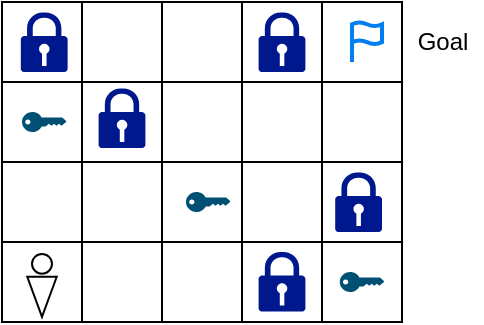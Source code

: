 <mxfile version="14.0.1" type="device"><diagram id="kmF_pJEIr8hIrxO4tc3G" name="Page-1"><mxGraphModel dx="1355" dy="776" grid="1" gridSize="10" guides="1" tooltips="1" connect="1" arrows="1" fold="1" page="1" pageScale="1" pageWidth="850" pageHeight="1100" math="0" shadow="0"><root><mxCell id="0"/><mxCell id="1" parent="0"/><mxCell id="devoJhWAQXbwX4SLZadi-1" value="" style="rounded=0;whiteSpace=wrap;html=1;" vertex="1" parent="1"><mxGeometry x="80" y="40" width="40" height="40" as="geometry"/></mxCell><mxCell id="devoJhWAQXbwX4SLZadi-2" value="" style="rounded=0;whiteSpace=wrap;html=1;" vertex="1" parent="1"><mxGeometry x="120" y="40" width="40" height="40" as="geometry"/></mxCell><mxCell id="devoJhWAQXbwX4SLZadi-3" value="" style="rounded=0;whiteSpace=wrap;html=1;" vertex="1" parent="1"><mxGeometry x="160" y="40" width="40" height="40" as="geometry"/></mxCell><mxCell id="devoJhWAQXbwX4SLZadi-4" value="" style="rounded=0;whiteSpace=wrap;html=1;" vertex="1" parent="1"><mxGeometry x="200" y="40" width="40" height="40" as="geometry"/></mxCell><mxCell id="devoJhWAQXbwX4SLZadi-5" value="" style="rounded=0;whiteSpace=wrap;html=1;" vertex="1" parent="1"><mxGeometry x="240" y="40" width="40" height="40" as="geometry"/></mxCell><mxCell id="devoJhWAQXbwX4SLZadi-6" value="" style="rounded=0;whiteSpace=wrap;html=1;" vertex="1" parent="1"><mxGeometry x="80" y="80" width="40" height="40" as="geometry"/></mxCell><mxCell id="devoJhWAQXbwX4SLZadi-7" value="" style="rounded=0;whiteSpace=wrap;html=1;" vertex="1" parent="1"><mxGeometry x="120" y="80" width="40" height="40" as="geometry"/></mxCell><mxCell id="devoJhWAQXbwX4SLZadi-8" value="" style="rounded=0;whiteSpace=wrap;html=1;" vertex="1" parent="1"><mxGeometry x="160" y="80" width="40" height="40" as="geometry"/></mxCell><mxCell id="devoJhWAQXbwX4SLZadi-9" value="" style="rounded=0;whiteSpace=wrap;html=1;" vertex="1" parent="1"><mxGeometry x="200" y="80" width="40" height="40" as="geometry"/></mxCell><mxCell id="devoJhWAQXbwX4SLZadi-10" value="" style="rounded=0;whiteSpace=wrap;html=1;" vertex="1" parent="1"><mxGeometry x="240" y="80" width="40" height="40" as="geometry"/></mxCell><mxCell id="devoJhWAQXbwX4SLZadi-11" value="" style="rounded=0;whiteSpace=wrap;html=1;" vertex="1" parent="1"><mxGeometry x="80" y="120" width="40" height="40" as="geometry"/></mxCell><mxCell id="devoJhWAQXbwX4SLZadi-12" value="" style="rounded=0;whiteSpace=wrap;html=1;" vertex="1" parent="1"><mxGeometry x="120" y="120" width="40" height="40" as="geometry"/></mxCell><mxCell id="devoJhWAQXbwX4SLZadi-13" value="" style="rounded=0;whiteSpace=wrap;html=1;" vertex="1" parent="1"><mxGeometry x="160" y="120" width="40" height="40" as="geometry"/></mxCell><mxCell id="devoJhWAQXbwX4SLZadi-14" value="" style="rounded=0;whiteSpace=wrap;html=1;" vertex="1" parent="1"><mxGeometry x="200" y="120" width="40" height="40" as="geometry"/></mxCell><mxCell id="devoJhWAQXbwX4SLZadi-15" value="" style="rounded=0;whiteSpace=wrap;html=1;" vertex="1" parent="1"><mxGeometry x="240" y="120" width="40" height="40" as="geometry"/></mxCell><mxCell id="devoJhWAQXbwX4SLZadi-16" value="" style="rounded=0;whiteSpace=wrap;html=1;" vertex="1" parent="1"><mxGeometry x="80" y="160" width="40" height="40" as="geometry"/></mxCell><mxCell id="devoJhWAQXbwX4SLZadi-17" value="" style="rounded=0;whiteSpace=wrap;html=1;" vertex="1" parent="1"><mxGeometry x="120" y="160" width="40" height="40" as="geometry"/></mxCell><mxCell id="devoJhWAQXbwX4SLZadi-18" value="" style="rounded=0;whiteSpace=wrap;html=1;" vertex="1" parent="1"><mxGeometry x="160" y="160" width="40" height="40" as="geometry"/></mxCell><mxCell id="devoJhWAQXbwX4SLZadi-19" value="" style="rounded=0;whiteSpace=wrap;html=1;" vertex="1" parent="1"><mxGeometry x="200" y="160" width="40" height="40" as="geometry"/></mxCell><mxCell id="devoJhWAQXbwX4SLZadi-20" value="" style="rounded=0;whiteSpace=wrap;html=1;" vertex="1" parent="1"><mxGeometry x="240" y="160" width="40" height="40" as="geometry"/></mxCell><mxCell id="devoJhWAQXbwX4SLZadi-22" value="" style="triangle;whiteSpace=wrap;html=1;rotation=90;" vertex="1" parent="1"><mxGeometry x="90" y="179.997" width="20" height="14.754" as="geometry"/></mxCell><mxCell id="devoJhWAQXbwX4SLZadi-21" value="" style="ellipse;whiteSpace=wrap;html=1;" vertex="1" parent="1"><mxGeometry x="95" y="166" width="10" height="9.836" as="geometry"/></mxCell><mxCell id="devoJhWAQXbwX4SLZadi-24" value="" style="points=[[0,0.5,0],[0.24,0,0],[0.5,0.28,0],[0.995,0.475,0],[0.5,0.72,0],[0.24,1,0]];verticalLabelPosition=bottom;html=1;verticalAlign=top;aspect=fixed;align=center;pointerEvents=1;shape=mxgraph.cisco19.key;fillColor=#005073;strokeColor=none;" vertex="1" parent="1"><mxGeometry x="248.89" y="175" width="22.22" height="10" as="geometry"/></mxCell><mxCell id="devoJhWAQXbwX4SLZadi-29" value="" style="points=[[0,0.5,0],[0.24,0,0],[0.5,0.28,0],[0.995,0.475,0],[0.5,0.72,0],[0.24,1,0]];verticalLabelPosition=bottom;html=1;verticalAlign=top;aspect=fixed;align=center;pointerEvents=1;shape=mxgraph.cisco19.key;fillColor=#005073;strokeColor=none;" vertex="1" parent="1"><mxGeometry x="90" y="95" width="22.22" height="10" as="geometry"/></mxCell><mxCell id="devoJhWAQXbwX4SLZadi-30" value="" style="points=[[0,0.5,0],[0.24,0,0],[0.5,0.28,0],[0.995,0.475,0],[0.5,0.72,0],[0.24,1,0]];verticalLabelPosition=bottom;html=1;verticalAlign=top;aspect=fixed;align=center;pointerEvents=1;shape=mxgraph.cisco19.key;fillColor=#005073;strokeColor=none;" vertex="1" parent="1"><mxGeometry x="172" y="135" width="22.22" height="10" as="geometry"/></mxCell><mxCell id="devoJhWAQXbwX4SLZadi-31" value="" style="html=1;verticalLabelPosition=bottom;align=center;labelBackgroundColor=#ffffff;verticalAlign=top;strokeWidth=2;strokeColor=#0080F0;shadow=0;dashed=0;shape=mxgraph.ios7.icons.flag;" vertex="1" parent="1"><mxGeometry x="255" y="50" width="15" height="20" as="geometry"/></mxCell><mxCell id="devoJhWAQXbwX4SLZadi-32" value="Goal" style="text;html=1;align=center;verticalAlign=middle;resizable=0;points=[];autosize=1;" vertex="1" parent="1"><mxGeometry x="280" y="50" width="40" height="20" as="geometry"/></mxCell><mxCell id="devoJhWAQXbwX4SLZadi-34" value="" style="shape=image;html=1;verticalAlign=top;verticalLabelPosition=bottom;labelBackgroundColor=#ffffff;imageAspect=0;aspect=fixed;image=https://cdn1.iconfinder.com/data/icons/astronomi-1/512/black_hole-128.png" vertex="1" parent="1"><mxGeometry x="200" y="76" width="44" height="44" as="geometry"/></mxCell><mxCell id="devoJhWAQXbwX4SLZadi-35" value="" style="aspect=fixed;pointerEvents=1;shadow=0;dashed=0;html=1;strokeColor=none;labelPosition=center;verticalLabelPosition=bottom;verticalAlign=top;align=center;fillColor=#00188D;shape=mxgraph.mscae.enterprise.lock" vertex="1" parent="1"><mxGeometry x="208.3" y="164.75" width="23.4" height="30" as="geometry"/></mxCell><mxCell id="devoJhWAQXbwX4SLZadi-36" value="" style="aspect=fixed;pointerEvents=1;shadow=0;dashed=0;html=1;strokeColor=none;labelPosition=center;verticalLabelPosition=bottom;verticalAlign=top;align=center;fillColor=#00188D;shape=mxgraph.mscae.enterprise.lock" vertex="1" parent="1"><mxGeometry x="246.6" y="125" width="23.4" height="30" as="geometry"/></mxCell><mxCell id="devoJhWAQXbwX4SLZadi-37" value="" style="aspect=fixed;pointerEvents=1;shadow=0;dashed=0;html=1;strokeColor=none;labelPosition=center;verticalLabelPosition=bottom;verticalAlign=top;align=center;fillColor=#00188D;shape=mxgraph.mscae.enterprise.lock" vertex="1" parent="1"><mxGeometry x="128.3" y="83" width="23.4" height="30" as="geometry"/></mxCell><mxCell id="devoJhWAQXbwX4SLZadi-38" value="" style="aspect=fixed;pointerEvents=1;shadow=0;dashed=0;html=1;strokeColor=none;labelPosition=center;verticalLabelPosition=bottom;verticalAlign=top;align=center;fillColor=#00188D;shape=mxgraph.mscae.enterprise.lock" vertex="1" parent="1"><mxGeometry x="89.41" y="45" width="23.4" height="30" as="geometry"/></mxCell><mxCell id="devoJhWAQXbwX4SLZadi-39" value="" style="aspect=fixed;pointerEvents=1;shadow=0;dashed=0;html=1;strokeColor=none;labelPosition=center;verticalLabelPosition=bottom;verticalAlign=top;align=center;fillColor=#00188D;shape=mxgraph.mscae.enterprise.lock" vertex="1" parent="1"><mxGeometry x="208.3" y="45" width="23.4" height="30" as="geometry"/></mxCell></root></mxGraphModel></diagram></mxfile>